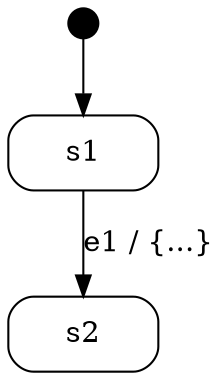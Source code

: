 // Code generated by Umple 1.20.2.4305

digraph "Act5Transition" {
  compound = true;
  size="80,10"

  // Class: A

    // Top and Bottom Level StateMachine: sm
    
    // Start states are shown as a black circle
    node [shape = point, fillcolor="black", width=0.2 ];
    start_A_sm [ tooltip = "Class A, SM sm, State start" ];
    
        
    // Format for normal states
    node [shape = rectangle, width=1,style=rounded];
    
      // State: s1

      A_sm_s1 [label = s1, tooltip = "Class A, SM sm, State s1"];
      // End State: s1

      // State: s2

      A_sm_s2 [label = s2, tooltip = "Class A, SM sm, State s2"];
      // End State: s2
    // End Top and Bottom Level StateMachine: sm

  // All transitions
    start_A_sm -> A_sm_s1 [  tooltip = "start to s1" ] ;
    A_sm_s1 -> A_sm_s2 [  label = "e1 / {...}", tooltip = "From s1 to s2 on e1&#13;Transition Action:
     doTransition1();
     doTransition2();
     doTransition3();
     doTransition4();
     doTransition5();" ] ;
  

}
